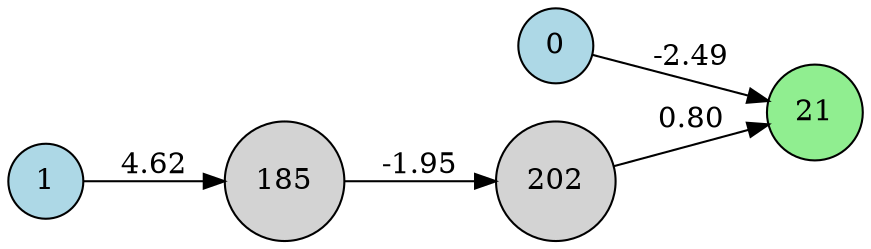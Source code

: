 digraph neat {
  rankdir=LR;
  node [shape=circle];
  node0 [label="0", style=filled, fillcolor=lightblue];
  node1 [label="1", style=filled, fillcolor=lightblue];
  node21 [label="21", style=filled, fillcolor=lightgreen];
  node185 [label="185", style=filled, fillcolor=lightgray];
  node202 [label="202", style=filled, fillcolor=lightgray];
  node0 -> node21 [label="-2.49"];
  node1 -> node185 [label="4.62"];
  node185 -> node202 [label="-1.95"];
  node202 -> node21 [label="0.80"];
}
